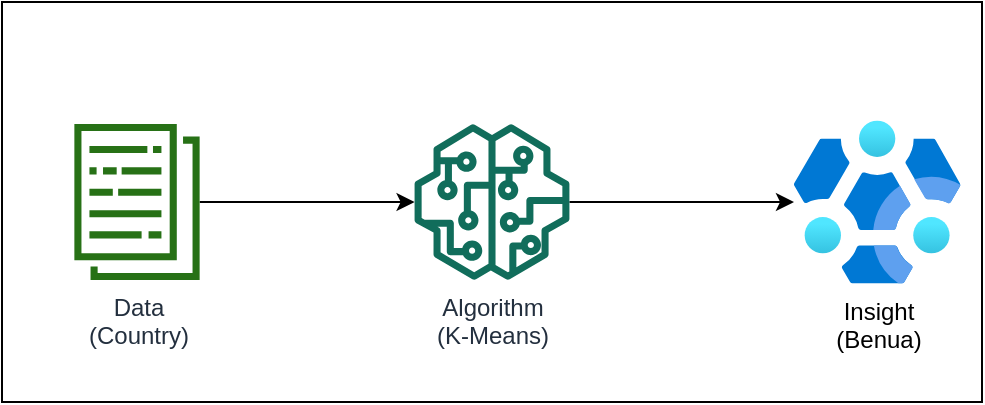 <mxfile version="13.9.9" type="device"><diagram id="haFY9N5vcDy8TrcslyY3" name="Page-1"><mxGraphModel dx="852" dy="534" grid="1" gridSize="10" guides="1" tooltips="1" connect="1" arrows="1" fold="1" page="1" pageScale="1" pageWidth="827" pageHeight="1169" math="0" shadow="0"><root><mxCell id="0"/><mxCell id="1" parent="0"/><mxCell id="oJsf3d_zinKPdpvhJAho-7" value="" style="rounded=0;whiteSpace=wrap;html=1;" parent="1" vertex="1"><mxGeometry x="154" y="189" width="490" height="200" as="geometry"/></mxCell><mxCell id="oJsf3d_zinKPdpvhJAho-4" style="edgeStyle=orthogonalEdgeStyle;rounded=0;orthogonalLoop=1;jettySize=auto;html=1;" parent="1" source="oJsf3d_zinKPdpvhJAho-1" target="oJsf3d_zinKPdpvhJAho-2" edge="1"><mxGeometry relative="1" as="geometry"/></mxCell><mxCell id="oJsf3d_zinKPdpvhJAho-1" value="Data&lt;br&gt;(Country)" style="outlineConnect=0;fontColor=#232F3E;gradientColor=none;fillColor=#277116;strokeColor=none;dashed=0;verticalLabelPosition=bottom;verticalAlign=top;align=center;html=1;fontSize=12;fontStyle=0;aspect=fixed;pointerEvents=1;shape=mxgraph.aws4.data_set;" parent="1" vertex="1"><mxGeometry x="190" y="250" width="63" height="78" as="geometry"/></mxCell><mxCell id="oJsf3d_zinKPdpvhJAho-6" style="edgeStyle=orthogonalEdgeStyle;rounded=0;orthogonalLoop=1;jettySize=auto;html=1;" parent="1" source="oJsf3d_zinKPdpvhJAho-2" target="oJsf3d_zinKPdpvhJAho-3" edge="1"><mxGeometry relative="1" as="geometry"/></mxCell><mxCell id="oJsf3d_zinKPdpvhJAho-2" value="Algorithm&lt;br&gt;(K-Means)" style="outlineConnect=0;fontColor=#232F3E;gradientColor=none;fillColor=#116D5B;strokeColor=none;dashed=0;verticalLabelPosition=bottom;verticalAlign=top;align=center;html=1;fontSize=12;fontStyle=0;aspect=fixed;pointerEvents=1;shape=mxgraph.aws4.sagemaker_model;" parent="1" vertex="1"><mxGeometry x="360" y="250" width="78" height="78" as="geometry"/></mxCell><mxCell id="oJsf3d_zinKPdpvhJAho-3" value="Insight&lt;br&gt;(Benua)" style="aspect=fixed;html=1;points=[];align=center;image;fontSize=12;image=img/lib/azure2/analytics/HD_Insight_Clusters.svg;" parent="1" vertex="1"><mxGeometry x="550" y="248" width="83.32" height="82" as="geometry"/></mxCell></root></mxGraphModel></diagram></mxfile>